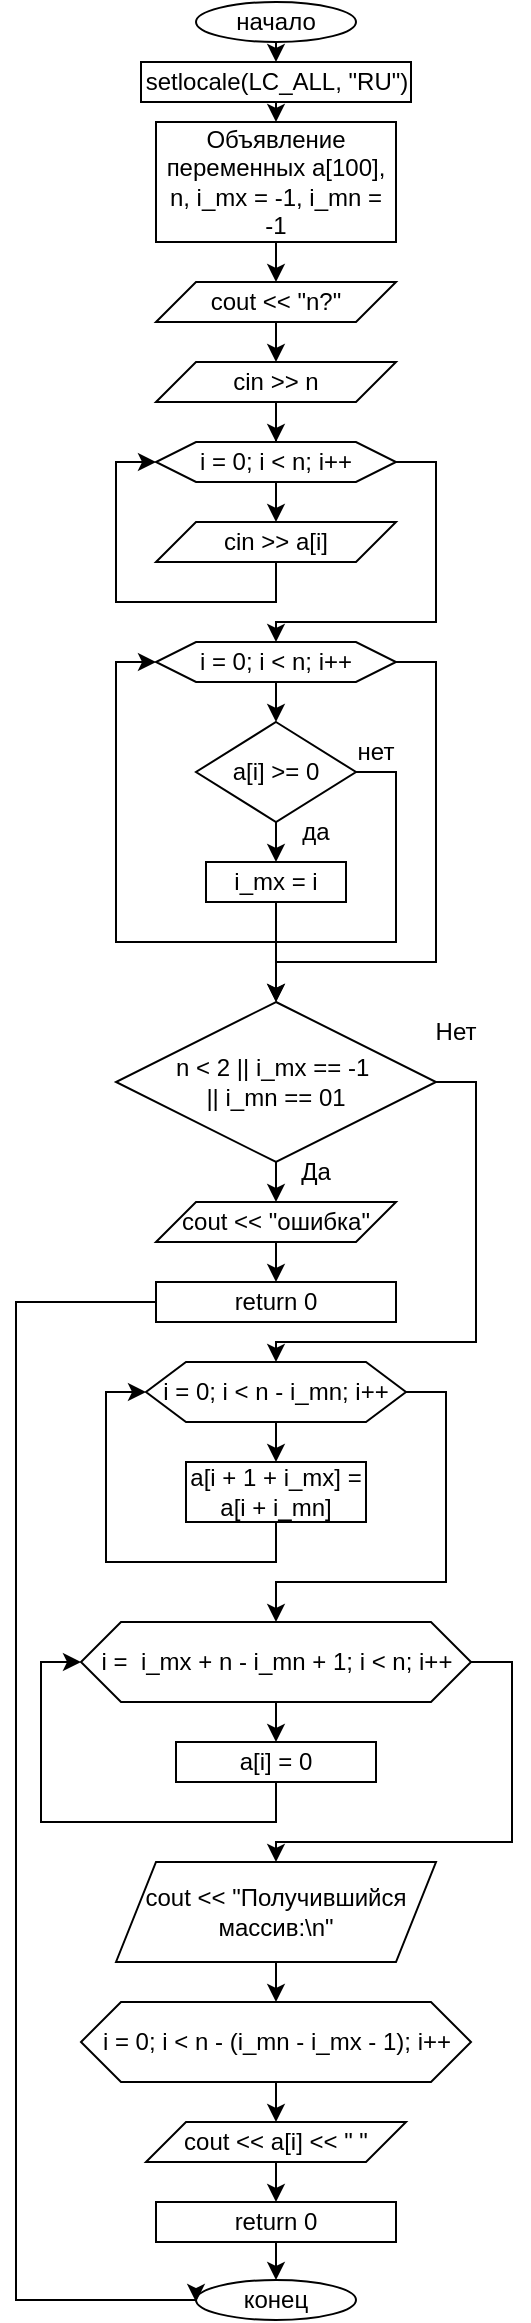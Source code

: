 <mxfile version="24.7.13">
  <diagram id="C5RBs43oDa-KdzZeNtuy" name="Page-1">
    <mxGraphModel dx="485" dy="563" grid="1" gridSize="10" guides="1" tooltips="1" connect="1" arrows="1" fold="1" page="1" pageScale="1" pageWidth="827" pageHeight="1169" math="0" shadow="0">
      <root>
        <mxCell id="WIyWlLk6GJQsqaUBKTNV-0" />
        <mxCell id="WIyWlLk6GJQsqaUBKTNV-1" parent="WIyWlLk6GJQsqaUBKTNV-0" />
        <mxCell id="F0GpQK8de7bQeFF_2bcF-2" style="edgeStyle=orthogonalEdgeStyle;rounded=0;orthogonalLoop=1;jettySize=auto;html=1;exitX=0.5;exitY=1;exitDx=0;exitDy=0;entryX=0.5;entryY=0;entryDx=0;entryDy=0;" edge="1" parent="WIyWlLk6GJQsqaUBKTNV-1" source="UWE_Zu7rIU144_p2ZtW4-0" target="UWE_Zu7rIU144_p2ZtW4-2">
          <mxGeometry relative="1" as="geometry" />
        </mxCell>
        <mxCell id="UWE_Zu7rIU144_p2ZtW4-0" value="начало" style="ellipse;whiteSpace=wrap;html=1;" parent="WIyWlLk6GJQsqaUBKTNV-1" vertex="1">
          <mxGeometry x="120" y="30" width="80" height="20" as="geometry" />
        </mxCell>
        <mxCell id="UWE_Zu7rIU144_p2ZtW4-1" value="конец" style="ellipse;whiteSpace=wrap;html=1;" parent="WIyWlLk6GJQsqaUBKTNV-1" vertex="1">
          <mxGeometry x="120" y="1169" width="80" height="20" as="geometry" />
        </mxCell>
        <mxCell id="F0GpQK8de7bQeFF_2bcF-3" style="edgeStyle=orthogonalEdgeStyle;rounded=0;orthogonalLoop=1;jettySize=auto;html=1;exitX=0.5;exitY=1;exitDx=0;exitDy=0;entryX=0.5;entryY=0;entryDx=0;entryDy=0;" edge="1" parent="WIyWlLk6GJQsqaUBKTNV-1" source="UWE_Zu7rIU144_p2ZtW4-2" target="UWE_Zu7rIU144_p2ZtW4-3">
          <mxGeometry relative="1" as="geometry" />
        </mxCell>
        <mxCell id="UWE_Zu7rIU144_p2ZtW4-2" value="setlocale(LC_ALL, &quot;RU&quot;)" style="rounded=0;whiteSpace=wrap;html=1;" parent="WIyWlLk6GJQsqaUBKTNV-1" vertex="1">
          <mxGeometry x="92.5" y="60" width="135" height="20" as="geometry" />
        </mxCell>
        <mxCell id="F0GpQK8de7bQeFF_2bcF-4" style="edgeStyle=orthogonalEdgeStyle;rounded=0;orthogonalLoop=1;jettySize=auto;html=1;exitX=0.5;exitY=1;exitDx=0;exitDy=0;entryX=0.5;entryY=0;entryDx=0;entryDy=0;" edge="1" parent="WIyWlLk6GJQsqaUBKTNV-1" source="UWE_Zu7rIU144_p2ZtW4-3" target="UWE_Zu7rIU144_p2ZtW4-4">
          <mxGeometry relative="1" as="geometry" />
        </mxCell>
        <mxCell id="UWE_Zu7rIU144_p2ZtW4-3" value="Объявление переменных a[100], n, i_mx = -1, i_mn = -1" style="rounded=0;whiteSpace=wrap;html=1;" parent="WIyWlLk6GJQsqaUBKTNV-1" vertex="1">
          <mxGeometry x="100" y="90" width="120" height="60" as="geometry" />
        </mxCell>
        <mxCell id="F0GpQK8de7bQeFF_2bcF-5" style="edgeStyle=orthogonalEdgeStyle;rounded=0;orthogonalLoop=1;jettySize=auto;html=1;exitX=0.5;exitY=1;exitDx=0;exitDy=0;entryX=0.5;entryY=0;entryDx=0;entryDy=0;" edge="1" parent="WIyWlLk6GJQsqaUBKTNV-1" source="UWE_Zu7rIU144_p2ZtW4-4" target="UWE_Zu7rIU144_p2ZtW4-5">
          <mxGeometry relative="1" as="geometry" />
        </mxCell>
        <mxCell id="UWE_Zu7rIU144_p2ZtW4-4" value="cout &amp;lt;&amp;lt; &quot;n?&quot;" style="shape=parallelogram;perimeter=parallelogramPerimeter;whiteSpace=wrap;html=1;fixedSize=1;" parent="WIyWlLk6GJQsqaUBKTNV-1" vertex="1">
          <mxGeometry x="100" y="170" width="120" height="20" as="geometry" />
        </mxCell>
        <mxCell id="F0GpQK8de7bQeFF_2bcF-6" style="edgeStyle=orthogonalEdgeStyle;rounded=0;orthogonalLoop=1;jettySize=auto;html=1;exitX=0.5;exitY=1;exitDx=0;exitDy=0;" edge="1" parent="WIyWlLk6GJQsqaUBKTNV-1" source="UWE_Zu7rIU144_p2ZtW4-5" target="UWE_Zu7rIU144_p2ZtW4-6">
          <mxGeometry relative="1" as="geometry" />
        </mxCell>
        <mxCell id="UWE_Zu7rIU144_p2ZtW4-5" value="cin &amp;gt;&amp;gt; n" style="shape=parallelogram;perimeter=parallelogramPerimeter;whiteSpace=wrap;html=1;fixedSize=1;" parent="WIyWlLk6GJQsqaUBKTNV-1" vertex="1">
          <mxGeometry x="100" y="210" width="120" height="20" as="geometry" />
        </mxCell>
        <mxCell id="F0GpQK8de7bQeFF_2bcF-7" style="edgeStyle=orthogonalEdgeStyle;rounded=0;orthogonalLoop=1;jettySize=auto;html=1;exitX=0.5;exitY=1;exitDx=0;exitDy=0;entryX=0.5;entryY=0;entryDx=0;entryDy=0;" edge="1" parent="WIyWlLk6GJQsqaUBKTNV-1" source="UWE_Zu7rIU144_p2ZtW4-6" target="F0GpQK8de7bQeFF_2bcF-0">
          <mxGeometry relative="1" as="geometry" />
        </mxCell>
        <mxCell id="F0GpQK8de7bQeFF_2bcF-9" style="edgeStyle=orthogonalEdgeStyle;rounded=0;orthogonalLoop=1;jettySize=auto;html=1;exitX=1;exitY=0.5;exitDx=0;exitDy=0;entryX=0.5;entryY=0;entryDx=0;entryDy=0;" edge="1" parent="WIyWlLk6GJQsqaUBKTNV-1" source="UWE_Zu7rIU144_p2ZtW4-6" target="F0GpQK8de7bQeFF_2bcF-8">
          <mxGeometry relative="1" as="geometry">
            <Array as="points">
              <mxPoint x="240" y="260" />
              <mxPoint x="240" y="340" />
              <mxPoint x="160" y="340" />
            </Array>
          </mxGeometry>
        </mxCell>
        <mxCell id="UWE_Zu7rIU144_p2ZtW4-6" value="i = 0; i &amp;lt; n; i++" style="shape=hexagon;perimeter=hexagonPerimeter2;whiteSpace=wrap;html=1;fixedSize=1;" parent="WIyWlLk6GJQsqaUBKTNV-1" vertex="1">
          <mxGeometry x="100" y="250" width="120" height="20" as="geometry" />
        </mxCell>
        <mxCell id="F0GpQK8de7bQeFF_2bcF-1" style="edgeStyle=orthogonalEdgeStyle;rounded=0;orthogonalLoop=1;jettySize=auto;html=1;exitX=0.5;exitY=1;exitDx=0;exitDy=0;entryX=0;entryY=0.5;entryDx=0;entryDy=0;" edge="1" parent="WIyWlLk6GJQsqaUBKTNV-1" source="F0GpQK8de7bQeFF_2bcF-0" target="UWE_Zu7rIU144_p2ZtW4-6">
          <mxGeometry relative="1" as="geometry" />
        </mxCell>
        <mxCell id="F0GpQK8de7bQeFF_2bcF-0" value="cin &amp;gt;&amp;gt; a[i]" style="shape=parallelogram;perimeter=parallelogramPerimeter;whiteSpace=wrap;html=1;fixedSize=1;" vertex="1" parent="WIyWlLk6GJQsqaUBKTNV-1">
          <mxGeometry x="100" y="290" width="120" height="20" as="geometry" />
        </mxCell>
        <mxCell id="F0GpQK8de7bQeFF_2bcF-12" style="edgeStyle=orthogonalEdgeStyle;rounded=0;orthogonalLoop=1;jettySize=auto;html=1;exitX=0.5;exitY=1;exitDx=0;exitDy=0;entryX=0.5;entryY=0;entryDx=0;entryDy=0;" edge="1" parent="WIyWlLk6GJQsqaUBKTNV-1" source="F0GpQK8de7bQeFF_2bcF-8" target="F0GpQK8de7bQeFF_2bcF-10">
          <mxGeometry relative="1" as="geometry" />
        </mxCell>
        <mxCell id="F0GpQK8de7bQeFF_2bcF-18" style="edgeStyle=orthogonalEdgeStyle;rounded=0;orthogonalLoop=1;jettySize=auto;html=1;exitX=1;exitY=0.5;exitDx=0;exitDy=0;entryX=0.5;entryY=0;entryDx=0;entryDy=0;" edge="1" parent="WIyWlLk6GJQsqaUBKTNV-1" source="F0GpQK8de7bQeFF_2bcF-8" target="F0GpQK8de7bQeFF_2bcF-17">
          <mxGeometry relative="1" as="geometry">
            <Array as="points">
              <mxPoint x="240" y="360" />
              <mxPoint x="240" y="510" />
              <mxPoint x="160" y="510" />
            </Array>
          </mxGeometry>
        </mxCell>
        <mxCell id="F0GpQK8de7bQeFF_2bcF-8" value="i = 0; i &amp;lt; n; i++" style="shape=hexagon;perimeter=hexagonPerimeter2;whiteSpace=wrap;html=1;fixedSize=1;" vertex="1" parent="WIyWlLk6GJQsqaUBKTNV-1">
          <mxGeometry x="100" y="350" width="120" height="20" as="geometry" />
        </mxCell>
        <mxCell id="F0GpQK8de7bQeFF_2bcF-13" style="edgeStyle=orthogonalEdgeStyle;rounded=0;orthogonalLoop=1;jettySize=auto;html=1;exitX=0.5;exitY=1;exitDx=0;exitDy=0;entryX=0.5;entryY=0;entryDx=0;entryDy=0;" edge="1" parent="WIyWlLk6GJQsqaUBKTNV-1" source="F0GpQK8de7bQeFF_2bcF-10" target="F0GpQK8de7bQeFF_2bcF-11">
          <mxGeometry relative="1" as="geometry" />
        </mxCell>
        <mxCell id="F0GpQK8de7bQeFF_2bcF-14" style="edgeStyle=orthogonalEdgeStyle;rounded=0;orthogonalLoop=1;jettySize=auto;html=1;exitX=1;exitY=0.5;exitDx=0;exitDy=0;entryX=0;entryY=0.5;entryDx=0;entryDy=0;" edge="1" parent="WIyWlLk6GJQsqaUBKTNV-1" source="F0GpQK8de7bQeFF_2bcF-10" target="F0GpQK8de7bQeFF_2bcF-8">
          <mxGeometry relative="1" as="geometry">
            <Array as="points">
              <mxPoint x="220" y="415" />
              <mxPoint x="220" y="500" />
              <mxPoint x="80" y="500" />
              <mxPoint x="80" y="360" />
            </Array>
          </mxGeometry>
        </mxCell>
        <mxCell id="F0GpQK8de7bQeFF_2bcF-10" value="a[i] &amp;gt;= 0" style="rhombus;whiteSpace=wrap;html=1;" vertex="1" parent="WIyWlLk6GJQsqaUBKTNV-1">
          <mxGeometry x="120" y="390" width="80" height="50" as="geometry" />
        </mxCell>
        <mxCell id="F0GpQK8de7bQeFF_2bcF-22" style="edgeStyle=orthogonalEdgeStyle;rounded=0;orthogonalLoop=1;jettySize=auto;html=1;exitX=0.5;exitY=1;exitDx=0;exitDy=0;entryX=0.5;entryY=0;entryDx=0;entryDy=0;" edge="1" parent="WIyWlLk6GJQsqaUBKTNV-1" source="F0GpQK8de7bQeFF_2bcF-11" target="F0GpQK8de7bQeFF_2bcF-17">
          <mxGeometry relative="1" as="geometry" />
        </mxCell>
        <mxCell id="F0GpQK8de7bQeFF_2bcF-11" value="i_mx = i" style="rounded=0;whiteSpace=wrap;html=1;" vertex="1" parent="WIyWlLk6GJQsqaUBKTNV-1">
          <mxGeometry x="125" y="460" width="70" height="20" as="geometry" />
        </mxCell>
        <mxCell id="F0GpQK8de7bQeFF_2bcF-15" value="нет" style="text;html=1;align=center;verticalAlign=middle;whiteSpace=wrap;rounded=0;" vertex="1" parent="WIyWlLk6GJQsqaUBKTNV-1">
          <mxGeometry x="180" y="390" width="60" height="30" as="geometry" />
        </mxCell>
        <mxCell id="F0GpQK8de7bQeFF_2bcF-16" value="да" style="text;html=1;align=center;verticalAlign=middle;whiteSpace=wrap;rounded=0;" vertex="1" parent="WIyWlLk6GJQsqaUBKTNV-1">
          <mxGeometry x="150" y="430" width="60" height="30" as="geometry" />
        </mxCell>
        <mxCell id="F0GpQK8de7bQeFF_2bcF-25" style="edgeStyle=orthogonalEdgeStyle;rounded=0;orthogonalLoop=1;jettySize=auto;html=1;exitX=0.5;exitY=1;exitDx=0;exitDy=0;entryX=0.5;entryY=0;entryDx=0;entryDy=0;" edge="1" parent="WIyWlLk6GJQsqaUBKTNV-1" source="F0GpQK8de7bQeFF_2bcF-17" target="F0GpQK8de7bQeFF_2bcF-23">
          <mxGeometry relative="1" as="geometry" />
        </mxCell>
        <mxCell id="F0GpQK8de7bQeFF_2bcF-32" style="edgeStyle=orthogonalEdgeStyle;rounded=0;orthogonalLoop=1;jettySize=auto;html=1;exitX=1;exitY=0.5;exitDx=0;exitDy=0;entryX=0.5;entryY=0;entryDx=0;entryDy=0;" edge="1" parent="WIyWlLk6GJQsqaUBKTNV-1" source="F0GpQK8de7bQeFF_2bcF-17" target="F0GpQK8de7bQeFF_2bcF-29">
          <mxGeometry relative="1" as="geometry">
            <Array as="points">
              <mxPoint x="260" y="570" />
              <mxPoint x="260" y="700" />
              <mxPoint x="160" y="700" />
            </Array>
          </mxGeometry>
        </mxCell>
        <mxCell id="F0GpQK8de7bQeFF_2bcF-17" value="n &amp;lt; 2 || i_mx == -1&amp;nbsp;&lt;div&gt;|| i_mn == 01&lt;/div&gt;" style="rhombus;whiteSpace=wrap;html=1;" vertex="1" parent="WIyWlLk6GJQsqaUBKTNV-1">
          <mxGeometry x="80" y="530" width="160" height="80" as="geometry" />
        </mxCell>
        <mxCell id="F0GpQK8de7bQeFF_2bcF-26" style="edgeStyle=orthogonalEdgeStyle;rounded=0;orthogonalLoop=1;jettySize=auto;html=1;exitX=0.5;exitY=1;exitDx=0;exitDy=0;entryX=0.5;entryY=0;entryDx=0;entryDy=0;" edge="1" parent="WIyWlLk6GJQsqaUBKTNV-1" source="F0GpQK8de7bQeFF_2bcF-23" target="F0GpQK8de7bQeFF_2bcF-24">
          <mxGeometry relative="1" as="geometry" />
        </mxCell>
        <mxCell id="F0GpQK8de7bQeFF_2bcF-23" value="cout &amp;lt;&amp;lt; &quot;ошибка&quot;" style="shape=parallelogram;perimeter=parallelogramPerimeter;whiteSpace=wrap;html=1;fixedSize=1;" vertex="1" parent="WIyWlLk6GJQsqaUBKTNV-1">
          <mxGeometry x="100" y="630" width="120" height="20" as="geometry" />
        </mxCell>
        <mxCell id="F0GpQK8de7bQeFF_2bcF-52" style="edgeStyle=orthogonalEdgeStyle;rounded=0;orthogonalLoop=1;jettySize=auto;html=1;exitX=1;exitY=0.5;exitDx=0;exitDy=0;" edge="1" parent="WIyWlLk6GJQsqaUBKTNV-1" source="F0GpQK8de7bQeFF_2bcF-24">
          <mxGeometry relative="1" as="geometry">
            <mxPoint x="120" y="1180" as="targetPoint" />
            <Array as="points">
              <mxPoint x="30" y="680" />
              <mxPoint x="30" y="1179" />
            </Array>
          </mxGeometry>
        </mxCell>
        <mxCell id="F0GpQK8de7bQeFF_2bcF-24" value="return 0" style="rounded=0;whiteSpace=wrap;html=1;" vertex="1" parent="WIyWlLk6GJQsqaUBKTNV-1">
          <mxGeometry x="100" y="670" width="120" height="20" as="geometry" />
        </mxCell>
        <mxCell id="F0GpQK8de7bQeFF_2bcF-27" value="Да" style="text;html=1;align=center;verticalAlign=middle;whiteSpace=wrap;rounded=0;" vertex="1" parent="WIyWlLk6GJQsqaUBKTNV-1">
          <mxGeometry x="150" y="600" width="60" height="30" as="geometry" />
        </mxCell>
        <mxCell id="F0GpQK8de7bQeFF_2bcF-28" value="Нет" style="text;html=1;align=center;verticalAlign=middle;whiteSpace=wrap;rounded=0;" vertex="1" parent="WIyWlLk6GJQsqaUBKTNV-1">
          <mxGeometry x="220" y="530" width="60" height="30" as="geometry" />
        </mxCell>
        <mxCell id="F0GpQK8de7bQeFF_2bcF-34" style="edgeStyle=orthogonalEdgeStyle;rounded=0;orthogonalLoop=1;jettySize=auto;html=1;exitX=0.5;exitY=1;exitDx=0;exitDy=0;entryX=0.5;entryY=0;entryDx=0;entryDy=0;" edge="1" parent="WIyWlLk6GJQsqaUBKTNV-1" source="F0GpQK8de7bQeFF_2bcF-29" target="F0GpQK8de7bQeFF_2bcF-33">
          <mxGeometry relative="1" as="geometry" />
        </mxCell>
        <mxCell id="F0GpQK8de7bQeFF_2bcF-37" style="edgeStyle=orthogonalEdgeStyle;rounded=0;orthogonalLoop=1;jettySize=auto;html=1;exitX=1;exitY=0.5;exitDx=0;exitDy=0;" edge="1" parent="WIyWlLk6GJQsqaUBKTNV-1" source="F0GpQK8de7bQeFF_2bcF-29" target="F0GpQK8de7bQeFF_2bcF-36">
          <mxGeometry relative="1" as="geometry">
            <Array as="points">
              <mxPoint x="245" y="725" />
              <mxPoint x="245" y="820" />
              <mxPoint x="160" y="820" />
            </Array>
          </mxGeometry>
        </mxCell>
        <mxCell id="F0GpQK8de7bQeFF_2bcF-29" value="i = 0; i &amp;lt; n - i_mn; i++" style="shape=hexagon;perimeter=hexagonPerimeter2;whiteSpace=wrap;html=1;fixedSize=1;" vertex="1" parent="WIyWlLk6GJQsqaUBKTNV-1">
          <mxGeometry x="95" y="710" width="130" height="30" as="geometry" />
        </mxCell>
        <mxCell id="F0GpQK8de7bQeFF_2bcF-35" style="edgeStyle=orthogonalEdgeStyle;rounded=0;orthogonalLoop=1;jettySize=auto;html=1;exitX=0.5;exitY=1;exitDx=0;exitDy=0;entryX=0;entryY=0.5;entryDx=0;entryDy=0;" edge="1" parent="WIyWlLk6GJQsqaUBKTNV-1" source="F0GpQK8de7bQeFF_2bcF-33" target="F0GpQK8de7bQeFF_2bcF-29">
          <mxGeometry relative="1" as="geometry" />
        </mxCell>
        <mxCell id="F0GpQK8de7bQeFF_2bcF-33" value="a[i + 1 + i_mx] = a[i + i_mn]" style="rounded=0;whiteSpace=wrap;html=1;" vertex="1" parent="WIyWlLk6GJQsqaUBKTNV-1">
          <mxGeometry x="115" y="760" width="90" height="30" as="geometry" />
        </mxCell>
        <mxCell id="F0GpQK8de7bQeFF_2bcF-39" style="edgeStyle=orthogonalEdgeStyle;rounded=0;orthogonalLoop=1;jettySize=auto;html=1;exitX=0.5;exitY=1;exitDx=0;exitDy=0;entryX=0.5;entryY=0;entryDx=0;entryDy=0;" edge="1" parent="WIyWlLk6GJQsqaUBKTNV-1" source="F0GpQK8de7bQeFF_2bcF-36" target="F0GpQK8de7bQeFF_2bcF-38">
          <mxGeometry relative="1" as="geometry" />
        </mxCell>
        <mxCell id="F0GpQK8de7bQeFF_2bcF-43" style="edgeStyle=orthogonalEdgeStyle;rounded=0;orthogonalLoop=1;jettySize=auto;html=1;exitX=1;exitY=0.5;exitDx=0;exitDy=0;entryX=0.5;entryY=0;entryDx=0;entryDy=0;" edge="1" parent="WIyWlLk6GJQsqaUBKTNV-1" source="F0GpQK8de7bQeFF_2bcF-36" target="F0GpQK8de7bQeFF_2bcF-41">
          <mxGeometry relative="1" as="geometry">
            <Array as="points">
              <mxPoint x="278" y="860" />
              <mxPoint x="278" y="950" />
              <mxPoint x="160" y="950" />
            </Array>
          </mxGeometry>
        </mxCell>
        <mxCell id="F0GpQK8de7bQeFF_2bcF-36" value="i =&amp;nbsp; i_mx + n - i_mn + 1; i &amp;lt; n; i++" style="shape=hexagon;perimeter=hexagonPerimeter2;whiteSpace=wrap;html=1;fixedSize=1;" vertex="1" parent="WIyWlLk6GJQsqaUBKTNV-1">
          <mxGeometry x="62.5" y="840" width="195" height="40" as="geometry" />
        </mxCell>
        <mxCell id="F0GpQK8de7bQeFF_2bcF-40" style="edgeStyle=orthogonalEdgeStyle;rounded=0;orthogonalLoop=1;jettySize=auto;html=1;exitX=0.5;exitY=1;exitDx=0;exitDy=0;entryX=0;entryY=0.5;entryDx=0;entryDy=0;" edge="1" parent="WIyWlLk6GJQsqaUBKTNV-1" source="F0GpQK8de7bQeFF_2bcF-38" target="F0GpQK8de7bQeFF_2bcF-36">
          <mxGeometry relative="1" as="geometry" />
        </mxCell>
        <mxCell id="F0GpQK8de7bQeFF_2bcF-38" value="a[i] = 0" style="rounded=0;whiteSpace=wrap;html=1;" vertex="1" parent="WIyWlLk6GJQsqaUBKTNV-1">
          <mxGeometry x="110" y="900" width="100" height="20" as="geometry" />
        </mxCell>
        <mxCell id="F0GpQK8de7bQeFF_2bcF-45" style="edgeStyle=orthogonalEdgeStyle;rounded=0;orthogonalLoop=1;jettySize=auto;html=1;exitX=0.5;exitY=1;exitDx=0;exitDy=0;entryX=0.5;entryY=0;entryDx=0;entryDy=0;" edge="1" parent="WIyWlLk6GJQsqaUBKTNV-1" source="F0GpQK8de7bQeFF_2bcF-41" target="F0GpQK8de7bQeFF_2bcF-44">
          <mxGeometry relative="1" as="geometry" />
        </mxCell>
        <mxCell id="F0GpQK8de7bQeFF_2bcF-41" value="cout &amp;lt;&amp;lt; &quot;Получившийся массив:\n&quot;" style="shape=parallelogram;perimeter=parallelogramPerimeter;whiteSpace=wrap;html=1;fixedSize=1;" vertex="1" parent="WIyWlLk6GJQsqaUBKTNV-1">
          <mxGeometry x="80" y="960" width="160" height="50" as="geometry" />
        </mxCell>
        <mxCell id="F0GpQK8de7bQeFF_2bcF-47" style="edgeStyle=orthogonalEdgeStyle;rounded=0;orthogonalLoop=1;jettySize=auto;html=1;exitX=0.5;exitY=1;exitDx=0;exitDy=0;entryX=0.5;entryY=0;entryDx=0;entryDy=0;" edge="1" parent="WIyWlLk6GJQsqaUBKTNV-1" source="F0GpQK8de7bQeFF_2bcF-44" target="F0GpQK8de7bQeFF_2bcF-46">
          <mxGeometry relative="1" as="geometry" />
        </mxCell>
        <mxCell id="F0GpQK8de7bQeFF_2bcF-44" value="i = 0; i &amp;lt; n - (i_mn - i_mx - 1); i++" style="shape=hexagon;perimeter=hexagonPerimeter2;whiteSpace=wrap;html=1;fixedSize=1;" vertex="1" parent="WIyWlLk6GJQsqaUBKTNV-1">
          <mxGeometry x="62.5" y="1030" width="195" height="40" as="geometry" />
        </mxCell>
        <mxCell id="F0GpQK8de7bQeFF_2bcF-49" style="edgeStyle=orthogonalEdgeStyle;rounded=0;orthogonalLoop=1;jettySize=auto;html=1;exitX=0.5;exitY=1;exitDx=0;exitDy=0;entryX=0.5;entryY=0;entryDx=0;entryDy=0;" edge="1" parent="WIyWlLk6GJQsqaUBKTNV-1" source="F0GpQK8de7bQeFF_2bcF-46" target="F0GpQK8de7bQeFF_2bcF-48">
          <mxGeometry relative="1" as="geometry" />
        </mxCell>
        <mxCell id="F0GpQK8de7bQeFF_2bcF-46" value="cout &amp;lt;&amp;lt; a[i] &amp;lt;&amp;lt; &quot; &quot;" style="shape=parallelogram;perimeter=parallelogramPerimeter;whiteSpace=wrap;html=1;fixedSize=1;" vertex="1" parent="WIyWlLk6GJQsqaUBKTNV-1">
          <mxGeometry x="95" y="1090" width="130" height="20" as="geometry" />
        </mxCell>
        <mxCell id="F0GpQK8de7bQeFF_2bcF-51" style="edgeStyle=orthogonalEdgeStyle;rounded=0;orthogonalLoop=1;jettySize=auto;html=1;exitX=0.5;exitY=1;exitDx=0;exitDy=0;entryX=0.5;entryY=0;entryDx=0;entryDy=0;" edge="1" parent="WIyWlLk6GJQsqaUBKTNV-1" source="F0GpQK8de7bQeFF_2bcF-48" target="UWE_Zu7rIU144_p2ZtW4-1">
          <mxGeometry relative="1" as="geometry" />
        </mxCell>
        <mxCell id="F0GpQK8de7bQeFF_2bcF-48" value="return 0" style="rounded=0;whiteSpace=wrap;html=1;" vertex="1" parent="WIyWlLk6GJQsqaUBKTNV-1">
          <mxGeometry x="100" y="1130" width="120" height="20" as="geometry" />
        </mxCell>
      </root>
    </mxGraphModel>
  </diagram>
</mxfile>
